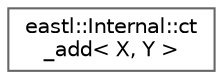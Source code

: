 digraph "类继承关系图"
{
 // LATEX_PDF_SIZE
  bgcolor="transparent";
  edge [fontname=Helvetica,fontsize=10,labelfontname=Helvetica,labelfontsize=10];
  node [fontname=Helvetica,fontsize=10,shape=box,height=0.2,width=0.4];
  rankdir="LR";
  Node0 [id="Node000000",label="eastl::Internal::ct\l_add\< X, Y \>",height=0.2,width=0.4,color="grey40", fillcolor="white", style="filled",URL="$structeastl_1_1_internal_1_1ct__add.html",tooltip=" "];
}
